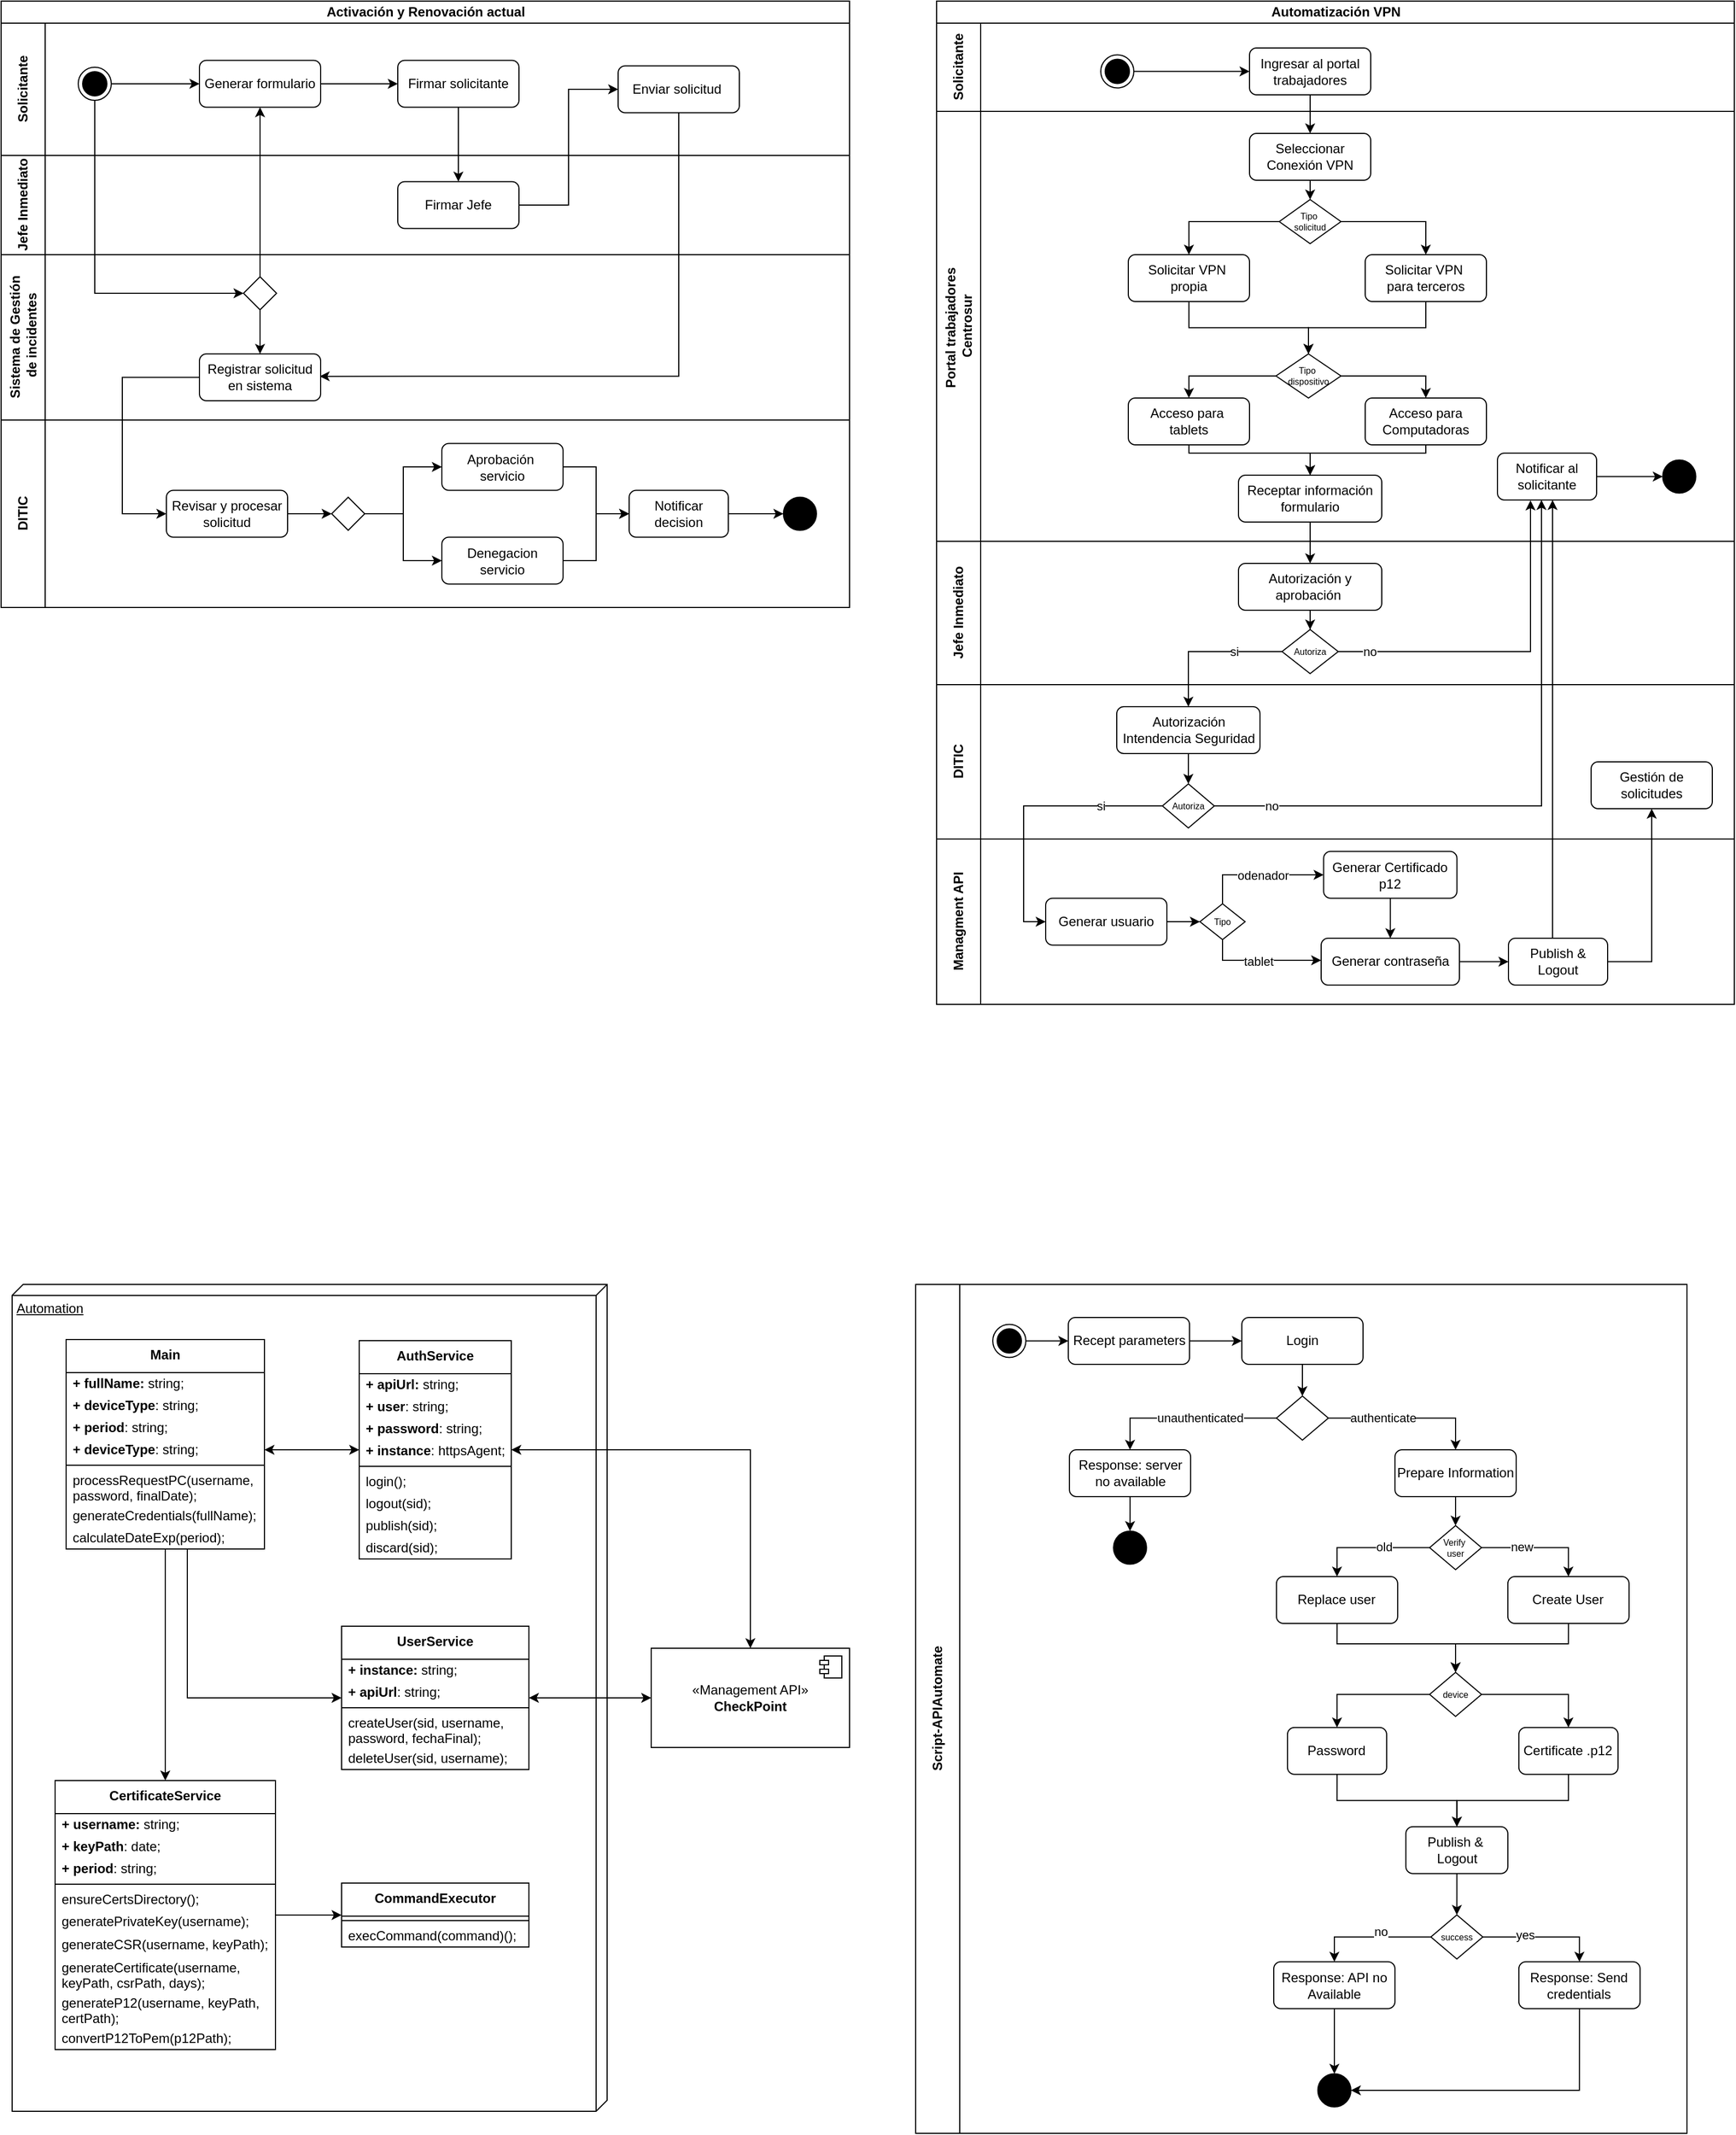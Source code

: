 <mxfile version="24.7.17">
  <diagram id="prtHgNgQTEPvFCAcTncT" name="Page-1">
    <mxGraphModel dx="1000" dy="530" grid="1" gridSize="10" guides="1" tooltips="1" connect="1" arrows="1" fold="1" page="1" pageScale="1" pageWidth="827" pageHeight="1169" math="0" shadow="0">
      <root>
        <mxCell id="0" />
        <mxCell id="1" parent="0" />
        <mxCell id="noe4gfNRGWv2lA2J6sTW-7" value="Activación y Renovación actual" style="swimlane;childLayout=stackLayout;resizeParent=1;resizeParentMax=0;horizontal=1;startSize=20;horizontalStack=0;html=1;" parent="1" vertex="1">
          <mxGeometry x="30" y="40" width="770" height="550" as="geometry" />
        </mxCell>
        <mxCell id="noe4gfNRGWv2lA2J6sTW-8" value="Solicitante" style="swimlane;startSize=40;horizontal=0;html=1;" parent="noe4gfNRGWv2lA2J6sTW-7" vertex="1">
          <mxGeometry y="20" width="770" height="120" as="geometry" />
        </mxCell>
        <mxCell id="noe4gfNRGWv2lA2J6sTW-21" style="edgeStyle=orthogonalEdgeStyle;rounded=0;orthogonalLoop=1;jettySize=auto;html=1;exitX=1;exitY=0.5;exitDx=0;exitDy=0;entryX=0;entryY=0.5;entryDx=0;entryDy=0;" parent="noe4gfNRGWv2lA2J6sTW-8" source="noe4gfNRGWv2lA2J6sTW-16" target="noe4gfNRGWv2lA2J6sTW-20" edge="1">
          <mxGeometry relative="1" as="geometry" />
        </mxCell>
        <mxCell id="noe4gfNRGWv2lA2J6sTW-16" value="" style="ellipse;html=1;shape=endState;fillColor=strokeColor;" parent="noe4gfNRGWv2lA2J6sTW-8" vertex="1">
          <mxGeometry x="70" y="40" width="30" height="30" as="geometry" />
        </mxCell>
        <mxCell id="noe4gfNRGWv2lA2J6sTW-29" style="edgeStyle=orthogonalEdgeStyle;rounded=0;orthogonalLoop=1;jettySize=auto;html=1;exitX=1;exitY=0.5;exitDx=0;exitDy=0;entryX=0;entryY=0.5;entryDx=0;entryDy=0;" parent="noe4gfNRGWv2lA2J6sTW-8" source="noe4gfNRGWv2lA2J6sTW-20" target="noe4gfNRGWv2lA2J6sTW-27" edge="1">
          <mxGeometry relative="1" as="geometry" />
        </mxCell>
        <mxCell id="noe4gfNRGWv2lA2J6sTW-20" value="Generar formulario" style="rounded=1;whiteSpace=wrap;html=1;" parent="noe4gfNRGWv2lA2J6sTW-8" vertex="1">
          <mxGeometry x="180" y="33.75" width="110" height="42.5" as="geometry" />
        </mxCell>
        <mxCell id="noe4gfNRGWv2lA2J6sTW-27" value="Firmar solicitante" style="rounded=1;whiteSpace=wrap;html=1;" parent="noe4gfNRGWv2lA2J6sTW-8" vertex="1">
          <mxGeometry x="360" y="33.75" width="110" height="42.5" as="geometry" />
        </mxCell>
        <mxCell id="noe4gfNRGWv2lA2J6sTW-50" value="Enviar solicitud&amp;nbsp;" style="rounded=1;whiteSpace=wrap;html=1;" parent="noe4gfNRGWv2lA2J6sTW-8" vertex="1">
          <mxGeometry x="560" y="38.75" width="110" height="42.5" as="geometry" />
        </mxCell>
        <mxCell id="noe4gfNRGWv2lA2J6sTW-9" value="Jefe Inmediato" style="swimlane;startSize=40;horizontal=0;html=1;" parent="noe4gfNRGWv2lA2J6sTW-7" vertex="1">
          <mxGeometry y="140" width="770" height="90" as="geometry" />
        </mxCell>
        <mxCell id="noe4gfNRGWv2lA2J6sTW-43" value="Firmar Jefe" style="rounded=1;whiteSpace=wrap;html=1;" parent="noe4gfNRGWv2lA2J6sTW-9" vertex="1">
          <mxGeometry x="360" y="23.75" width="110" height="42.5" as="geometry" />
        </mxCell>
        <mxCell id="noe4gfNRGWv2lA2J6sTW-35" style="edgeStyle=orthogonalEdgeStyle;rounded=0;orthogonalLoop=1;jettySize=auto;html=1;exitX=0;exitY=0.5;exitDx=0;exitDy=0;entryX=0;entryY=0.5;entryDx=0;entryDy=0;" parent="noe4gfNRGWv2lA2J6sTW-7" source="noe4gfNRGWv2lA2J6sTW-28" target="noe4gfNRGWv2lA2J6sTW-34" edge="1">
          <mxGeometry relative="1" as="geometry">
            <Array as="points">
              <mxPoint x="110" y="341" />
              <mxPoint x="110" y="465" />
            </Array>
            <mxPoint x="150" y="470" as="targetPoint" />
          </mxGeometry>
        </mxCell>
        <mxCell id="noe4gfNRGWv2lA2J6sTW-44" style="edgeStyle=orthogonalEdgeStyle;rounded=0;orthogonalLoop=1;jettySize=auto;html=1;" parent="noe4gfNRGWv2lA2J6sTW-7" source="noe4gfNRGWv2lA2J6sTW-27" target="noe4gfNRGWv2lA2J6sTW-43" edge="1">
          <mxGeometry relative="1" as="geometry" />
        </mxCell>
        <mxCell id="noe4gfNRGWv2lA2J6sTW-51" style="edgeStyle=orthogonalEdgeStyle;rounded=0;orthogonalLoop=1;jettySize=auto;html=1;exitX=1;exitY=0.5;exitDx=0;exitDy=0;entryX=0;entryY=0.5;entryDx=0;entryDy=0;" parent="noe4gfNRGWv2lA2J6sTW-7" source="noe4gfNRGWv2lA2J6sTW-43" target="noe4gfNRGWv2lA2J6sTW-50" edge="1">
          <mxGeometry relative="1" as="geometry" />
        </mxCell>
        <mxCell id="noe4gfNRGWv2lA2J6sTW-52" style="edgeStyle=orthogonalEdgeStyle;rounded=0;orthogonalLoop=1;jettySize=auto;html=1;exitX=0.5;exitY=1;exitDx=0;exitDy=0;entryX=0.992;entryY=0.478;entryDx=0;entryDy=0;entryPerimeter=0;" parent="noe4gfNRGWv2lA2J6sTW-7" source="noe4gfNRGWv2lA2J6sTW-50" target="noe4gfNRGWv2lA2J6sTW-28" edge="1">
          <mxGeometry relative="1" as="geometry">
            <Array as="points">
              <mxPoint x="615" y="340" />
            </Array>
          </mxGeometry>
        </mxCell>
        <mxCell id="noe4gfNRGWv2lA2J6sTW-10" value="Sistema de Gestión&lt;div&gt;&amp;nbsp;de incidentes&lt;/div&gt;" style="swimlane;startSize=40;horizontal=0;html=1;" parent="noe4gfNRGWv2lA2J6sTW-7" vertex="1">
          <mxGeometry y="230" width="770" height="150" as="geometry" />
        </mxCell>
        <mxCell id="noe4gfNRGWv2lA2J6sTW-28" value="Registrar solicitud en sistema" style="rounded=1;whiteSpace=wrap;html=1;" parent="noe4gfNRGWv2lA2J6sTW-10" vertex="1">
          <mxGeometry x="180" y="90" width="110" height="42.5" as="geometry" />
        </mxCell>
        <mxCell id="Fjk8sXtAmXVKdD_IVlMe-5" style="edgeStyle=orthogonalEdgeStyle;rounded=0;orthogonalLoop=1;jettySize=auto;html=1;" parent="noe4gfNRGWv2lA2J6sTW-10" source="Fjk8sXtAmXVKdD_IVlMe-4" target="noe4gfNRGWv2lA2J6sTW-28" edge="1">
          <mxGeometry relative="1" as="geometry" />
        </mxCell>
        <mxCell id="Fjk8sXtAmXVKdD_IVlMe-4" value="" style="rhombus;" parent="noe4gfNRGWv2lA2J6sTW-10" vertex="1">
          <mxGeometry x="220" y="20" width="30" height="30" as="geometry" />
        </mxCell>
        <mxCell id="noe4gfNRGWv2lA2J6sTW-11" value="DITIC" style="swimlane;startSize=40;horizontal=0;html=1;" parent="noe4gfNRGWv2lA2J6sTW-7" vertex="1">
          <mxGeometry y="380" width="770" height="170" as="geometry" />
        </mxCell>
        <mxCell id="noe4gfNRGWv2lA2J6sTW-40" style="edgeStyle=orthogonalEdgeStyle;rounded=0;orthogonalLoop=1;jettySize=auto;html=1;entryX=0;entryY=0.5;entryDx=0;entryDy=0;" parent="noe4gfNRGWv2lA2J6sTW-11" source="noe4gfNRGWv2lA2J6sTW-18" target="noe4gfNRGWv2lA2J6sTW-39" edge="1">
          <mxGeometry relative="1" as="geometry" />
        </mxCell>
        <mxCell id="noe4gfNRGWv2lA2J6sTW-41" style="edgeStyle=orthogonalEdgeStyle;rounded=0;orthogonalLoop=1;jettySize=auto;html=1;entryX=0;entryY=0.5;entryDx=0;entryDy=0;" parent="noe4gfNRGWv2lA2J6sTW-11" source="noe4gfNRGWv2lA2J6sTW-18" target="noe4gfNRGWv2lA2J6sTW-38" edge="1">
          <mxGeometry relative="1" as="geometry" />
        </mxCell>
        <mxCell id="noe4gfNRGWv2lA2J6sTW-18" value="" style="rhombus;" parent="noe4gfNRGWv2lA2J6sTW-11" vertex="1">
          <mxGeometry x="300" y="70" width="30" height="30" as="geometry" />
        </mxCell>
        <mxCell id="noe4gfNRGWv2lA2J6sTW-37" style="edgeStyle=orthogonalEdgeStyle;rounded=0;orthogonalLoop=1;jettySize=auto;html=1;exitX=1;exitY=0.5;exitDx=0;exitDy=0;" parent="noe4gfNRGWv2lA2J6sTW-11" source="noe4gfNRGWv2lA2J6sTW-34" target="noe4gfNRGWv2lA2J6sTW-18" edge="1">
          <mxGeometry relative="1" as="geometry" />
        </mxCell>
        <mxCell id="noe4gfNRGWv2lA2J6sTW-34" value="Revisar y procesar solicitud" style="rounded=1;whiteSpace=wrap;html=1;" parent="noe4gfNRGWv2lA2J6sTW-11" vertex="1">
          <mxGeometry x="150" y="63.75" width="110" height="42.5" as="geometry" />
        </mxCell>
        <mxCell id="noe4gfNRGWv2lA2J6sTW-47" style="edgeStyle=orthogonalEdgeStyle;rounded=0;orthogonalLoop=1;jettySize=auto;html=1;exitX=1;exitY=0.5;exitDx=0;exitDy=0;entryX=0;entryY=0.5;entryDx=0;entryDy=0;" parent="noe4gfNRGWv2lA2J6sTW-11" source="noe4gfNRGWv2lA2J6sTW-38" target="noe4gfNRGWv2lA2J6sTW-46" edge="1">
          <mxGeometry relative="1" as="geometry" />
        </mxCell>
        <mxCell id="noe4gfNRGWv2lA2J6sTW-38" value="Aprobación&amp;nbsp;&lt;div&gt;servicio&lt;/div&gt;" style="rounded=1;whiteSpace=wrap;html=1;" parent="noe4gfNRGWv2lA2J6sTW-11" vertex="1">
          <mxGeometry x="400" y="21.25" width="110" height="42.5" as="geometry" />
        </mxCell>
        <mxCell id="noe4gfNRGWv2lA2J6sTW-48" style="edgeStyle=orthogonalEdgeStyle;rounded=0;orthogonalLoop=1;jettySize=auto;html=1;exitX=1;exitY=0.5;exitDx=0;exitDy=0;" parent="noe4gfNRGWv2lA2J6sTW-11" source="noe4gfNRGWv2lA2J6sTW-39" target="noe4gfNRGWv2lA2J6sTW-46" edge="1">
          <mxGeometry relative="1" as="geometry" />
        </mxCell>
        <mxCell id="noe4gfNRGWv2lA2J6sTW-39" value="Denegacion servicio" style="rounded=1;whiteSpace=wrap;html=1;" parent="noe4gfNRGWv2lA2J6sTW-11" vertex="1">
          <mxGeometry x="400" y="106.25" width="110" height="42.5" as="geometry" />
        </mxCell>
        <mxCell id="noe4gfNRGWv2lA2J6sTW-49" style="edgeStyle=orthogonalEdgeStyle;rounded=0;orthogonalLoop=1;jettySize=auto;html=1;" parent="noe4gfNRGWv2lA2J6sTW-11" source="noe4gfNRGWv2lA2J6sTW-46" target="noe4gfNRGWv2lA2J6sTW-17" edge="1">
          <mxGeometry relative="1" as="geometry" />
        </mxCell>
        <mxCell id="noe4gfNRGWv2lA2J6sTW-46" value="Notificar decision" style="rounded=1;whiteSpace=wrap;html=1;" parent="noe4gfNRGWv2lA2J6sTW-11" vertex="1">
          <mxGeometry x="570" y="63.75" width="90" height="42.5" as="geometry" />
        </mxCell>
        <mxCell id="noe4gfNRGWv2lA2J6sTW-17" value="" style="ellipse;fillColor=strokeColor;html=1;" parent="noe4gfNRGWv2lA2J6sTW-11" vertex="1">
          <mxGeometry x="710" y="70" width="30" height="30" as="geometry" />
        </mxCell>
        <mxCell id="Fjk8sXtAmXVKdD_IVlMe-3" style="edgeStyle=orthogonalEdgeStyle;rounded=0;orthogonalLoop=1;jettySize=auto;html=1;entryX=0;entryY=0.5;entryDx=0;entryDy=0;exitX=0.5;exitY=1;exitDx=0;exitDy=0;" parent="noe4gfNRGWv2lA2J6sTW-7" source="noe4gfNRGWv2lA2J6sTW-16" target="Fjk8sXtAmXVKdD_IVlMe-4" edge="1">
          <mxGeometry relative="1" as="geometry">
            <mxPoint x="85" y="270" as="targetPoint" />
          </mxGeometry>
        </mxCell>
        <mxCell id="Fjk8sXtAmXVKdD_IVlMe-6" style="edgeStyle=orthogonalEdgeStyle;rounded=0;orthogonalLoop=1;jettySize=auto;html=1;" parent="noe4gfNRGWv2lA2J6sTW-7" source="Fjk8sXtAmXVKdD_IVlMe-4" target="noe4gfNRGWv2lA2J6sTW-20" edge="1">
          <mxGeometry relative="1" as="geometry" />
        </mxCell>
        <mxCell id="noe4gfNRGWv2lA2J6sTW-54" value="Automatización VPN" style="swimlane;childLayout=stackLayout;resizeParent=1;resizeParentMax=0;horizontal=1;startSize=20;horizontalStack=0;html=1;" parent="1" vertex="1">
          <mxGeometry x="879" y="40" width="724" height="910" as="geometry" />
        </mxCell>
        <mxCell id="noe4gfNRGWv2lA2J6sTW-55" value="Solicitante" style="swimlane;startSize=40;horizontal=0;html=1;" parent="noe4gfNRGWv2lA2J6sTW-54" vertex="1">
          <mxGeometry y="20" width="724" height="80" as="geometry">
            <mxRectangle y="160" width="770" height="40" as="alternateBounds" />
          </mxGeometry>
        </mxCell>
        <mxCell id="noe4gfNRGWv2lA2J6sTW-57" value="" style="ellipse;html=1;shape=endState;fillColor=strokeColor;" parent="noe4gfNRGWv2lA2J6sTW-55" vertex="1">
          <mxGeometry x="149" y="28.75" width="30" height="30" as="geometry" />
        </mxCell>
        <mxCell id="noe4gfNRGWv2lA2J6sTW-59" value="Ingresar al portal trabajadores" style="rounded=1;whiteSpace=wrap;html=1;" parent="noe4gfNRGWv2lA2J6sTW-55" vertex="1">
          <mxGeometry x="284" y="22.5" width="110" height="42.5" as="geometry" />
        </mxCell>
        <mxCell id="noe4gfNRGWv2lA2J6sTW-56" style="edgeStyle=orthogonalEdgeStyle;rounded=0;orthogonalLoop=1;jettySize=auto;html=1;exitX=1;exitY=0.5;exitDx=0;exitDy=0;entryX=0;entryY=0.5;entryDx=0;entryDy=0;" parent="noe4gfNRGWv2lA2J6sTW-55" source="noe4gfNRGWv2lA2J6sTW-57" target="noe4gfNRGWv2lA2J6sTW-59" edge="1">
          <mxGeometry relative="1" as="geometry" />
        </mxCell>
        <mxCell id="noe4gfNRGWv2lA2J6sTW-65" value="Portal trabajadores&amp;nbsp;&lt;div&gt;Centrosur&lt;/div&gt;" style="swimlane;startSize=40;horizontal=0;html=1;" parent="noe4gfNRGWv2lA2J6sTW-54" vertex="1">
          <mxGeometry y="100" width="724" height="390" as="geometry" />
        </mxCell>
        <mxCell id="noe4gfNRGWv2lA2J6sTW-82" value="" style="ellipse;fillColor=strokeColor;html=1;" parent="noe4gfNRGWv2lA2J6sTW-65" vertex="1">
          <mxGeometry x="659" y="316.25" width="30" height="30" as="geometry" />
        </mxCell>
        <mxCell id="V7ezKJtM_iHULXk7BGkr-1" value="Notificar al solicitante" style="rounded=1;whiteSpace=wrap;html=1;" parent="noe4gfNRGWv2lA2J6sTW-65" vertex="1">
          <mxGeometry x="509" y="310" width="90" height="42.5" as="geometry" />
        </mxCell>
        <mxCell id="V7ezKJtM_iHULXk7BGkr-3" style="edgeStyle=orthogonalEdgeStyle;rounded=0;orthogonalLoop=1;jettySize=auto;html=1;" parent="noe4gfNRGWv2lA2J6sTW-65" source="V7ezKJtM_iHULXk7BGkr-1" target="noe4gfNRGWv2lA2J6sTW-82" edge="1">
          <mxGeometry relative="1" as="geometry" />
        </mxCell>
        <mxCell id="d4bq5ZxsNLSNYlkimwdT-21" style="edgeStyle=orthogonalEdgeStyle;rounded=0;orthogonalLoop=1;jettySize=auto;html=1;entryX=0.5;entryY=0;entryDx=0;entryDy=0;exitX=0.5;exitY=1;exitDx=0;exitDy=0;" parent="noe4gfNRGWv2lA2J6sTW-65" source="d4bq5ZxsNLSNYlkimwdT-8" target="d4bq5ZxsNLSNYlkimwdT-16" edge="1">
          <mxGeometry relative="1" as="geometry" />
        </mxCell>
        <mxCell id="d4bq5ZxsNLSNYlkimwdT-8" value="Solicitar VPN&amp;nbsp;&lt;div&gt;propia&lt;/div&gt;" style="rounded=1;whiteSpace=wrap;html=1;" parent="noe4gfNRGWv2lA2J6sTW-65" vertex="1">
          <mxGeometry x="174" y="130" width="110" height="42.5" as="geometry" />
        </mxCell>
        <mxCell id="noe4gfNRGWv2lA2J6sTW-84" value="Receptar información formulario" style="rounded=1;whiteSpace=wrap;html=1;" parent="noe4gfNRGWv2lA2J6sTW-65" vertex="1">
          <mxGeometry x="274" y="330" width="130" height="42.5" as="geometry" />
        </mxCell>
        <mxCell id="d4bq5ZxsNLSNYlkimwdT-20" style="edgeStyle=orthogonalEdgeStyle;rounded=0;orthogonalLoop=1;jettySize=auto;html=1;entryX=0.5;entryY=0;entryDx=0;entryDy=0;exitX=0.5;exitY=1;exitDx=0;exitDy=0;" parent="noe4gfNRGWv2lA2J6sTW-65" source="noe4gfNRGWv2lA2J6sTW-83" target="d4bq5ZxsNLSNYlkimwdT-16" edge="1">
          <mxGeometry relative="1" as="geometry" />
        </mxCell>
        <mxCell id="noe4gfNRGWv2lA2J6sTW-83" value="Solicitar VPN&amp;nbsp;&lt;div&gt;para terceros&lt;/div&gt;" style="rounded=1;whiteSpace=wrap;html=1;" parent="noe4gfNRGWv2lA2J6sTW-65" vertex="1">
          <mxGeometry x="389" y="130" width="110" height="42.5" as="geometry" />
        </mxCell>
        <mxCell id="noe4gfNRGWv2lA2J6sTW-85" value="Tipo &#xa;solicitud" style="rhombus;fontSize=8;" parent="noe4gfNRGWv2lA2J6sTW-65" vertex="1">
          <mxGeometry x="311" y="80" width="56" height="40" as="geometry" />
        </mxCell>
        <mxCell id="GDcYB6Bzzp1uQZlanHpw-31" style="edgeStyle=orthogonalEdgeStyle;rounded=0;orthogonalLoop=1;jettySize=auto;html=1;exitX=1;exitY=0.5;exitDx=0;exitDy=0;" parent="noe4gfNRGWv2lA2J6sTW-65" source="noe4gfNRGWv2lA2J6sTW-85" target="noe4gfNRGWv2lA2J6sTW-83" edge="1">
          <mxGeometry relative="1" as="geometry" />
        </mxCell>
        <mxCell id="noe4gfNRGWv2lA2J6sTW-90" style="edgeStyle=orthogonalEdgeStyle;rounded=0;orthogonalLoop=1;jettySize=auto;html=1;exitX=0;exitY=0.5;exitDx=0;exitDy=0;" parent="noe4gfNRGWv2lA2J6sTW-65" source="noe4gfNRGWv2lA2J6sTW-85" target="d4bq5ZxsNLSNYlkimwdT-8" edge="1">
          <mxGeometry relative="1" as="geometry">
            <mxPoint x="259" y="140" as="targetPoint" />
          </mxGeometry>
        </mxCell>
        <mxCell id="WqTxuI944V4eX5fr_Rnq-127" style="edgeStyle=orthogonalEdgeStyle;rounded=0;orthogonalLoop=1;jettySize=auto;html=1;entryX=0.5;entryY=0;entryDx=0;entryDy=0;" parent="noe4gfNRGWv2lA2J6sTW-65" source="noe4gfNRGWv2lA2J6sTW-61" target="noe4gfNRGWv2lA2J6sTW-85" edge="1">
          <mxGeometry relative="1" as="geometry">
            <Array as="points">
              <mxPoint x="339" y="70" />
              <mxPoint x="339" y="70" />
            </Array>
          </mxGeometry>
        </mxCell>
        <mxCell id="noe4gfNRGWv2lA2J6sTW-61" value="Seleccionar Conexión VPN" style="rounded=1;whiteSpace=wrap;html=1;" parent="noe4gfNRGWv2lA2J6sTW-65" vertex="1">
          <mxGeometry x="284" y="20" width="110" height="42.5" as="geometry" />
        </mxCell>
        <mxCell id="d4bq5ZxsNLSNYlkimwdT-26" style="edgeStyle=orthogonalEdgeStyle;rounded=0;orthogonalLoop=1;jettySize=auto;html=1;" parent="noe4gfNRGWv2lA2J6sTW-65" source="noe4gfNRGWv2lA2J6sTW-66" target="noe4gfNRGWv2lA2J6sTW-84" edge="1">
          <mxGeometry relative="1" as="geometry">
            <Array as="points">
              <mxPoint x="444" y="310" />
              <mxPoint x="339" y="310" />
            </Array>
          </mxGeometry>
        </mxCell>
        <mxCell id="noe4gfNRGWv2lA2J6sTW-66" value="Acceso para Computadoras" style="rounded=1;whiteSpace=wrap;html=1;" parent="noe4gfNRGWv2lA2J6sTW-65" vertex="1">
          <mxGeometry x="389" y="260" width="110" height="42.5" as="geometry" />
        </mxCell>
        <mxCell id="d4bq5ZxsNLSNYlkimwdT-25" style="edgeStyle=orthogonalEdgeStyle;rounded=0;orthogonalLoop=1;jettySize=auto;html=1;exitX=0.5;exitY=1;exitDx=0;exitDy=0;" parent="noe4gfNRGWv2lA2J6sTW-65" source="d4bq5ZxsNLSNYlkimwdT-15" target="noe4gfNRGWv2lA2J6sTW-84" edge="1">
          <mxGeometry relative="1" as="geometry">
            <Array as="points">
              <mxPoint x="229" y="310" />
              <mxPoint x="339" y="310" />
            </Array>
          </mxGeometry>
        </mxCell>
        <mxCell id="d4bq5ZxsNLSNYlkimwdT-15" value="Acceso para&amp;nbsp;&lt;div&gt;tablets&lt;/div&gt;" style="rounded=1;whiteSpace=wrap;html=1;" parent="noe4gfNRGWv2lA2J6sTW-65" vertex="1">
          <mxGeometry x="174" y="260" width="110" height="42.5" as="geometry" />
        </mxCell>
        <mxCell id="d4bq5ZxsNLSNYlkimwdT-18" style="edgeStyle=orthogonalEdgeStyle;rounded=0;orthogonalLoop=1;jettySize=auto;html=1;entryX=0.5;entryY=0;entryDx=0;entryDy=0;exitX=0;exitY=0.5;exitDx=0;exitDy=0;" parent="noe4gfNRGWv2lA2J6sTW-65" source="d4bq5ZxsNLSNYlkimwdT-16" target="d4bq5ZxsNLSNYlkimwdT-15" edge="1">
          <mxGeometry relative="1" as="geometry">
            <Array as="points">
              <mxPoint x="229" y="240" />
            </Array>
          </mxGeometry>
        </mxCell>
        <mxCell id="d4bq5ZxsNLSNYlkimwdT-19" style="edgeStyle=orthogonalEdgeStyle;rounded=0;orthogonalLoop=1;jettySize=auto;html=1;entryX=0.5;entryY=0;entryDx=0;entryDy=0;" parent="noe4gfNRGWv2lA2J6sTW-65" source="d4bq5ZxsNLSNYlkimwdT-16" target="noe4gfNRGWv2lA2J6sTW-66" edge="1">
          <mxGeometry relative="1" as="geometry" />
        </mxCell>
        <mxCell id="d4bq5ZxsNLSNYlkimwdT-16" value="Tipo &#xa;dispositivo" style="rhombus;fontSize=8;" parent="noe4gfNRGWv2lA2J6sTW-65" vertex="1">
          <mxGeometry x="308" y="220" width="59" height="40" as="geometry" />
        </mxCell>
        <mxCell id="fS-RcKjKOrNgB4Vsdlcl-1" value="Jefe Inmediato" style="swimlane;startSize=40;horizontal=0;html=1;" parent="noe4gfNRGWv2lA2J6sTW-54" vertex="1">
          <mxGeometry y="490" width="724" height="130" as="geometry" />
        </mxCell>
        <mxCell id="0g1uhELNkOR_bsUMoijz-6" style="edgeStyle=orthogonalEdgeStyle;rounded=0;orthogonalLoop=1;jettySize=auto;html=1;entryX=0.5;entryY=0;entryDx=0;entryDy=0;" parent="fS-RcKjKOrNgB4Vsdlcl-1" source="fS-RcKjKOrNgB4Vsdlcl-9" target="0g1uhELNkOR_bsUMoijz-3" edge="1">
          <mxGeometry relative="1" as="geometry" />
        </mxCell>
        <mxCell id="fS-RcKjKOrNgB4Vsdlcl-9" value="Autorización y aprobación&amp;nbsp;" style="rounded=1;whiteSpace=wrap;html=1;" parent="fS-RcKjKOrNgB4Vsdlcl-1" vertex="1">
          <mxGeometry x="274" y="20" width="130" height="42.5" as="geometry" />
        </mxCell>
        <mxCell id="0g1uhELNkOR_bsUMoijz-3" value="Autoriza" style="rhombus;fontSize=8;" parent="fS-RcKjKOrNgB4Vsdlcl-1" vertex="1">
          <mxGeometry x="313.5" y="80" width="51" height="40" as="geometry" />
        </mxCell>
        <mxCell id="GDcYB6Bzzp1uQZlanHpw-16" style="edgeStyle=orthogonalEdgeStyle;rounded=0;orthogonalLoop=1;jettySize=auto;html=1;" parent="noe4gfNRGWv2lA2J6sTW-54" source="noe4gfNRGWv2lA2J6sTW-81" target="V7ezKJtM_iHULXk7BGkr-1" edge="1">
          <mxGeometry relative="1" as="geometry">
            <Array as="points">
              <mxPoint x="559" y="650" />
              <mxPoint x="559" y="650" />
            </Array>
          </mxGeometry>
        </mxCell>
        <mxCell id="GDcYB6Bzzp1uQZlanHpw-8" value="DITIC" style="swimlane;startSize=40;horizontal=0;html=1;" parent="noe4gfNRGWv2lA2J6sTW-54" vertex="1">
          <mxGeometry y="620" width="724" height="140" as="geometry" />
        </mxCell>
        <mxCell id="WqTxuI944V4eX5fr_Rnq-110" style="edgeStyle=orthogonalEdgeStyle;rounded=0;orthogonalLoop=1;jettySize=auto;html=1;exitX=0.5;exitY=1;exitDx=0;exitDy=0;" parent="GDcYB6Bzzp1uQZlanHpw-8" edge="1">
          <mxGeometry relative="1" as="geometry">
            <mxPoint x="339" y="62.5" as="sourcePoint" />
            <mxPoint x="339" y="62.5" as="targetPoint" />
          </mxGeometry>
        </mxCell>
        <mxCell id="GDcYB6Bzzp1uQZlanHpw-5" value="Gestión de solicitudes" style="rounded=1;whiteSpace=wrap;html=1;" parent="GDcYB6Bzzp1uQZlanHpw-8" vertex="1">
          <mxGeometry x="594" y="70" width="110" height="42.5" as="geometry" />
        </mxCell>
        <mxCell id="d4bq5ZxsNLSNYlkimwdT-9" value="Autorización Intendencia Seguridad" style="rounded=1;whiteSpace=wrap;html=1;" parent="GDcYB6Bzzp1uQZlanHpw-8" vertex="1">
          <mxGeometry x="163.5" y="20" width="130" height="42.5" as="geometry" />
        </mxCell>
        <mxCell id="WqTxuI944V4eX5fr_Rnq-105" value="Autoriza" style="rhombus;fontSize=8;" parent="GDcYB6Bzzp1uQZlanHpw-8" vertex="1">
          <mxGeometry x="204.94" y="90" width="47.12" height="40" as="geometry" />
        </mxCell>
        <mxCell id="d4bq5ZxsNLSNYlkimwdT-11" style="edgeStyle=orthogonalEdgeStyle;rounded=0;orthogonalLoop=1;jettySize=auto;html=1;entryX=0.5;entryY=0;entryDx=0;entryDy=0;" parent="GDcYB6Bzzp1uQZlanHpw-8" source="d4bq5ZxsNLSNYlkimwdT-9" target="WqTxuI944V4eX5fr_Rnq-105" edge="1">
          <mxGeometry relative="1" as="geometry" />
        </mxCell>
        <mxCell id="noe4gfNRGWv2lA2J6sTW-70" value="Managment API" style="swimlane;startSize=40;horizontal=0;html=1;" parent="noe4gfNRGWv2lA2J6sTW-54" vertex="1">
          <mxGeometry y="760" width="724" height="150" as="geometry" />
        </mxCell>
        <mxCell id="0g1uhELNkOR_bsUMoijz-19" style="edgeStyle=orthogonalEdgeStyle;rounded=0;orthogonalLoop=1;jettySize=auto;html=1;" parent="noe4gfNRGWv2lA2J6sTW-70" source="noe4gfNRGWv2lA2J6sTW-77" target="noe4gfNRGWv2lA2J6sTW-81" edge="1">
          <mxGeometry relative="1" as="geometry" />
        </mxCell>
        <mxCell id="noe4gfNRGWv2lA2J6sTW-77" value="Generar contraseña" style="rounded=1;whiteSpace=wrap;html=1;" parent="noe4gfNRGWv2lA2J6sTW-70" vertex="1">
          <mxGeometry x="349" y="90" width="125.5" height="42.5" as="geometry" />
        </mxCell>
        <mxCell id="0g1uhELNkOR_bsUMoijz-22" style="edgeStyle=orthogonalEdgeStyle;rounded=0;orthogonalLoop=1;jettySize=auto;html=1;entryX=0;entryY=0.5;entryDx=0;entryDy=0;" parent="noe4gfNRGWv2lA2J6sTW-70" source="noe4gfNRGWv2lA2J6sTW-75" target="0g1uhELNkOR_bsUMoijz-10" edge="1">
          <mxGeometry relative="1" as="geometry" />
        </mxCell>
        <mxCell id="noe4gfNRGWv2lA2J6sTW-75" value="Generar usuario" style="rounded=1;whiteSpace=wrap;html=1;" parent="noe4gfNRGWv2lA2J6sTW-70" vertex="1">
          <mxGeometry x="99" y="53.75" width="110" height="42.5" as="geometry" />
        </mxCell>
        <mxCell id="noe4gfNRGWv2lA2J6sTW-81" value="Publish &amp;amp; Logout" style="rounded=1;whiteSpace=wrap;html=1;" parent="noe4gfNRGWv2lA2J6sTW-70" vertex="1">
          <mxGeometry x="519" y="90" width="90" height="42.5" as="geometry" />
        </mxCell>
        <mxCell id="0g1uhELNkOR_bsUMoijz-14" style="edgeStyle=orthogonalEdgeStyle;rounded=0;orthogonalLoop=1;jettySize=auto;html=1;exitX=0.5;exitY=0;exitDx=0;exitDy=0;entryX=0;entryY=0.5;entryDx=0;entryDy=0;" parent="noe4gfNRGWv2lA2J6sTW-70" source="0g1uhELNkOR_bsUMoijz-10" target="0g1uhELNkOR_bsUMoijz-12" edge="1">
          <mxGeometry relative="1" as="geometry" />
        </mxCell>
        <mxCell id="0g1uhELNkOR_bsUMoijz-23" value="odenador" style="edgeLabel;html=1;align=center;verticalAlign=middle;resizable=0;points=[];" parent="0g1uhELNkOR_bsUMoijz-14" vertex="1" connectable="0">
          <mxGeometry x="-0.093" relative="1" as="geometry">
            <mxPoint x="9" as="offset" />
          </mxGeometry>
        </mxCell>
        <mxCell id="0g1uhELNkOR_bsUMoijz-15" style="edgeStyle=orthogonalEdgeStyle;rounded=0;orthogonalLoop=1;jettySize=auto;html=1;exitX=0.5;exitY=1;exitDx=0;exitDy=0;" parent="noe4gfNRGWv2lA2J6sTW-70" source="0g1uhELNkOR_bsUMoijz-10" target="noe4gfNRGWv2lA2J6sTW-77" edge="1">
          <mxGeometry relative="1" as="geometry">
            <mxPoint x="359" y="139.375" as="targetPoint" />
            <Array as="points">
              <mxPoint x="259" y="110" />
            </Array>
          </mxGeometry>
        </mxCell>
        <mxCell id="0g1uhELNkOR_bsUMoijz-24" value="tablet" style="edgeLabel;html=1;align=center;verticalAlign=middle;resizable=0;points=[];" parent="0g1uhELNkOR_bsUMoijz-15" vertex="1" connectable="0">
          <mxGeometry x="-0.148" relative="1" as="geometry">
            <mxPoint x="5" y="1" as="offset" />
          </mxGeometry>
        </mxCell>
        <mxCell id="0g1uhELNkOR_bsUMoijz-10" value="Tipo" style="rhombus;fontSize=8;" parent="noe4gfNRGWv2lA2J6sTW-70" vertex="1">
          <mxGeometry x="239" y="58.75" width="41" height="32.5" as="geometry" />
        </mxCell>
        <mxCell id="0g1uhELNkOR_bsUMoijz-18" style="edgeStyle=orthogonalEdgeStyle;rounded=0;orthogonalLoop=1;jettySize=auto;html=1;" parent="noe4gfNRGWv2lA2J6sTW-70" source="0g1uhELNkOR_bsUMoijz-12" target="noe4gfNRGWv2lA2J6sTW-77" edge="1">
          <mxGeometry relative="1" as="geometry">
            <mxPoint x="489" y="60" as="targetPoint" />
          </mxGeometry>
        </mxCell>
        <mxCell id="0g1uhELNkOR_bsUMoijz-12" value="Generar Certificado p12" style="rounded=1;whiteSpace=wrap;html=1;" parent="noe4gfNRGWv2lA2J6sTW-70" vertex="1">
          <mxGeometry x="351.25" y="11.25" width="121" height="42.5" as="geometry" />
        </mxCell>
        <mxCell id="WqTxuI944V4eX5fr_Rnq-97" style="edgeStyle=orthogonalEdgeStyle;rounded=0;orthogonalLoop=1;jettySize=auto;html=1;entryX=0.5;entryY=1;entryDx=0;entryDy=0;exitX=1;exitY=0.5;exitDx=0;exitDy=0;" parent="noe4gfNRGWv2lA2J6sTW-54" source="noe4gfNRGWv2lA2J6sTW-81" target="GDcYB6Bzzp1uQZlanHpw-5" edge="1">
          <mxGeometry relative="1" as="geometry">
            <mxPoint x="679" y="690" as="targetPoint" />
            <Array as="points">
              <mxPoint x="649" y="871" />
            </Array>
          </mxGeometry>
        </mxCell>
        <mxCell id="fS-RcKjKOrNgB4Vsdlcl-12" style="edgeStyle=orthogonalEdgeStyle;rounded=0;orthogonalLoop=1;jettySize=auto;html=1;exitX=0.5;exitY=1;exitDx=0;exitDy=0;" parent="noe4gfNRGWv2lA2J6sTW-54" source="noe4gfNRGWv2lA2J6sTW-84" target="fS-RcKjKOrNgB4Vsdlcl-9" edge="1">
          <mxGeometry relative="1" as="geometry" />
        </mxCell>
        <mxCell id="WqTxuI944V4eX5fr_Rnq-124" style="edgeStyle=orthogonalEdgeStyle;rounded=0;orthogonalLoop=1;jettySize=auto;html=1;entryX=0;entryY=0.5;entryDx=0;entryDy=0;exitX=0;exitY=0.5;exitDx=0;exitDy=0;" parent="noe4gfNRGWv2lA2J6sTW-54" source="WqTxuI944V4eX5fr_Rnq-105" target="noe4gfNRGWv2lA2J6sTW-75" edge="1">
          <mxGeometry relative="1" as="geometry" />
        </mxCell>
        <mxCell id="0g1uhELNkOR_bsUMoijz-1" value="si" style="edgeLabel;html=1;align=center;verticalAlign=middle;resizable=0;points=[];" parent="WqTxuI944V4eX5fr_Rnq-124" vertex="1" connectable="0">
          <mxGeometry x="-0.076" y="-4" relative="1" as="geometry">
            <mxPoint x="60" y="4" as="offset" />
          </mxGeometry>
        </mxCell>
        <mxCell id="noe4gfNRGWv2lA2J6sTW-92" style="edgeStyle=orthogonalEdgeStyle;rounded=0;orthogonalLoop=1;jettySize=auto;html=1;exitX=0.5;exitY=1;exitDx=0;exitDy=0;entryX=0.5;entryY=0;entryDx=0;entryDy=0;" parent="noe4gfNRGWv2lA2J6sTW-54" source="noe4gfNRGWv2lA2J6sTW-59" target="noe4gfNRGWv2lA2J6sTW-61" edge="1">
          <mxGeometry relative="1" as="geometry" />
        </mxCell>
        <mxCell id="d4bq5ZxsNLSNYlkimwdT-24" style="edgeStyle=orthogonalEdgeStyle;rounded=0;orthogonalLoop=1;jettySize=auto;html=1;exitX=1;exitY=0.5;exitDx=0;exitDy=0;entryX=0.444;entryY=0.999;entryDx=0;entryDy=0;entryPerimeter=0;" parent="noe4gfNRGWv2lA2J6sTW-54" source="WqTxuI944V4eX5fr_Rnq-105" target="V7ezKJtM_iHULXk7BGkr-1" edge="1">
          <mxGeometry relative="1" as="geometry">
            <mxPoint x="279" y="641.25" as="targetPoint" />
            <Array as="points">
              <mxPoint x="549" y="730" />
            </Array>
          </mxGeometry>
        </mxCell>
        <mxCell id="0g1uhELNkOR_bsUMoijz-2" value="no" style="edgeLabel;html=1;align=center;verticalAlign=middle;resizable=0;points=[];" parent="d4bq5ZxsNLSNYlkimwdT-24" vertex="1" connectable="0">
          <mxGeometry x="-0.908" y="1" relative="1" as="geometry">
            <mxPoint x="25" y="1" as="offset" />
          </mxGeometry>
        </mxCell>
        <mxCell id="0g1uhELNkOR_bsUMoijz-20" style="edgeStyle=orthogonalEdgeStyle;rounded=0;orthogonalLoop=1;jettySize=auto;html=1;" parent="noe4gfNRGWv2lA2J6sTW-54" source="0g1uhELNkOR_bsUMoijz-3" target="d4bq5ZxsNLSNYlkimwdT-9" edge="1">
          <mxGeometry relative="1" as="geometry" />
        </mxCell>
        <mxCell id="0g1uhELNkOR_bsUMoijz-21" value="si" style="edgeLabel;html=1;align=center;verticalAlign=middle;resizable=0;points=[];" parent="0g1uhELNkOR_bsUMoijz-20" vertex="1" connectable="0">
          <mxGeometry x="-0.105" y="1" relative="1" as="geometry">
            <mxPoint x="17" y="-1" as="offset" />
          </mxGeometry>
        </mxCell>
        <mxCell id="0g1uhELNkOR_bsUMoijz-4" style="edgeStyle=orthogonalEdgeStyle;rounded=0;orthogonalLoop=1;jettySize=auto;html=1;exitX=1;exitY=0.5;exitDx=0;exitDy=0;entryX=0.325;entryY=1.01;entryDx=0;entryDy=0;entryPerimeter=0;" parent="noe4gfNRGWv2lA2J6sTW-54" source="0g1uhELNkOR_bsUMoijz-3" target="V7ezKJtM_iHULXk7BGkr-1" edge="1">
          <mxGeometry relative="1" as="geometry">
            <mxPoint x="579" y="480" as="targetPoint" />
            <Array as="points">
              <mxPoint x="539" y="590" />
              <mxPoint x="539" y="453" />
            </Array>
          </mxGeometry>
        </mxCell>
        <mxCell id="0g1uhELNkOR_bsUMoijz-5" value="no" style="edgeLabel;html=1;align=center;verticalAlign=middle;resizable=0;points=[];" parent="0g1uhELNkOR_bsUMoijz-4" vertex="1" connectable="0">
          <mxGeometry x="-0.203" y="1" relative="1" as="geometry">
            <mxPoint x="-96" y="1" as="offset" />
          </mxGeometry>
        </mxCell>
        <mxCell id="d4bq5ZxsNLSNYlkimwdT-1" value="«Management API»&lt;br&gt;&lt;b&gt;CheckPoint&lt;/b&gt;" style="html=1;dropTarget=0;whiteSpace=wrap;" parent="1" vertex="1">
          <mxGeometry x="620" y="1534" width="180" height="90" as="geometry" />
        </mxCell>
        <mxCell id="d4bq5ZxsNLSNYlkimwdT-2" value="" style="shape=module;jettyWidth=8;jettyHeight=4;" parent="d4bq5ZxsNLSNYlkimwdT-1" vertex="1">
          <mxGeometry x="1" width="20" height="20" relative="1" as="geometry">
            <mxPoint x="-27" y="7" as="offset" />
          </mxGeometry>
        </mxCell>
        <mxCell id="d4bq5ZxsNLSNYlkimwdT-3" value="Automation" style="verticalAlign=top;align=left;spacingTop=8;spacingLeft=2;spacingRight=12;shape=cube;size=10;direction=south;fontStyle=4;html=1;whiteSpace=wrap;" parent="1" vertex="1">
          <mxGeometry x="40" y="1204" width="540" height="750" as="geometry" />
        </mxCell>
        <mxCell id="XlXUMsx6N9A0lkpHifQj-19" value="Script-APIAutomate" style="swimlane;startSize=40;horizontal=0;html=1;" parent="1" vertex="1">
          <mxGeometry x="860" y="1204" width="700" height="770" as="geometry" />
        </mxCell>
        <mxCell id="XlXUMsx6N9A0lkpHifQj-75" style="edgeStyle=orthogonalEdgeStyle;rounded=0;orthogonalLoop=1;jettySize=auto;html=1;" parent="XlXUMsx6N9A0lkpHifQj-19" source="XlXUMsx6N9A0lkpHifQj-42" target="XlXUMsx6N9A0lkpHifQj-67" edge="1">
          <mxGeometry relative="1" as="geometry" />
        </mxCell>
        <mxCell id="XlXUMsx6N9A0lkpHifQj-42" value="" style="ellipse;html=1;shape=endState;fillColor=strokeColor;" parent="XlXUMsx6N9A0lkpHifQj-19" vertex="1">
          <mxGeometry x="70" y="36.25" width="30" height="30" as="geometry" />
        </mxCell>
        <mxCell id="AShnAWnT2ukv3XGmUHD5-29" style="edgeStyle=orthogonalEdgeStyle;rounded=0;orthogonalLoop=1;jettySize=auto;html=1;entryX=1;entryY=0.5;entryDx=0;entryDy=0;exitX=0.5;exitY=1;exitDx=0;exitDy=0;" parent="XlXUMsx6N9A0lkpHifQj-19" source="XlXUMsx6N9A0lkpHifQj-48" target="AShnAWnT2ukv3XGmUHD5-16" edge="1">
          <mxGeometry relative="1" as="geometry">
            <mxPoint x="602.44" y="709.75" as="targetPoint" />
          </mxGeometry>
        </mxCell>
        <mxCell id="XlXUMsx6N9A0lkpHifQj-48" value="Response: Send credentials" style="rounded=1;whiteSpace=wrap;html=1;" parent="XlXUMsx6N9A0lkpHifQj-19" vertex="1">
          <mxGeometry x="547.44" y="614.37" width="110" height="42.5" as="geometry" />
        </mxCell>
        <mxCell id="XlXUMsx6N9A0lkpHifQj-60" style="edgeStyle=orthogonalEdgeStyle;rounded=0;orthogonalLoop=1;jettySize=auto;html=1;" parent="XlXUMsx6N9A0lkpHifQj-19" source="XlXUMsx6N9A0lkpHifQj-54" target="XlXUMsx6N9A0lkpHifQj-57" edge="1">
          <mxGeometry relative="1" as="geometry" />
        </mxCell>
        <mxCell id="XlXUMsx6N9A0lkpHifQj-64" value="new" style="edgeLabel;html=1;align=center;verticalAlign=middle;resizable=0;points=[];" parent="XlXUMsx6N9A0lkpHifQj-60" vertex="1" connectable="0">
          <mxGeometry x="-0.31" y="1" relative="1" as="geometry">
            <mxPoint as="offset" />
          </mxGeometry>
        </mxCell>
        <mxCell id="XlXUMsx6N9A0lkpHifQj-61" style="edgeStyle=orthogonalEdgeStyle;rounded=0;orthogonalLoop=1;jettySize=auto;html=1;" parent="XlXUMsx6N9A0lkpHifQj-19" source="XlXUMsx6N9A0lkpHifQj-54" target="XlXUMsx6N9A0lkpHifQj-56" edge="1">
          <mxGeometry relative="1" as="geometry" />
        </mxCell>
        <mxCell id="XlXUMsx6N9A0lkpHifQj-65" value="old" style="edgeLabel;html=1;align=center;verticalAlign=middle;resizable=0;points=[];" parent="XlXUMsx6N9A0lkpHifQj-61" vertex="1" connectable="0">
          <mxGeometry x="-0.245" y="-1" relative="1" as="geometry">
            <mxPoint as="offset" />
          </mxGeometry>
        </mxCell>
        <mxCell id="XlXUMsx6N9A0lkpHifQj-54" value="Verify &#xa;user" style="rhombus;fontSize=8;" parent="XlXUMsx6N9A0lkpHifQj-19" vertex="1">
          <mxGeometry x="466.44" y="218.75" width="47.12" height="40" as="geometry" />
        </mxCell>
        <mxCell id="AShnAWnT2ukv3XGmUHD5-4" style="edgeStyle=orthogonalEdgeStyle;rounded=0;orthogonalLoop=1;jettySize=auto;html=1;exitX=0.5;exitY=1;exitDx=0;exitDy=0;" parent="XlXUMsx6N9A0lkpHifQj-19" source="XlXUMsx6N9A0lkpHifQj-56" target="AShnAWnT2ukv3XGmUHD5-6" edge="1">
          <mxGeometry relative="1" as="geometry">
            <mxPoint x="492.429" y="351.25" as="targetPoint" />
            <Array as="points">
              <mxPoint x="382" y="326" />
              <mxPoint x="490" y="326" />
            </Array>
          </mxGeometry>
        </mxCell>
        <mxCell id="XlXUMsx6N9A0lkpHifQj-56" value="Replace user" style="rounded=1;whiteSpace=wrap;html=1;" parent="XlXUMsx6N9A0lkpHifQj-19" vertex="1">
          <mxGeometry x="327.44" y="265" width="110" height="42.5" as="geometry" />
        </mxCell>
        <mxCell id="AShnAWnT2ukv3XGmUHD5-3" style="edgeStyle=orthogonalEdgeStyle;rounded=0;orthogonalLoop=1;jettySize=auto;html=1;exitX=0.5;exitY=1;exitDx=0;exitDy=0;" parent="XlXUMsx6N9A0lkpHifQj-19" source="XlXUMsx6N9A0lkpHifQj-57" target="AShnAWnT2ukv3XGmUHD5-6" edge="1">
          <mxGeometry relative="1" as="geometry">
            <mxPoint x="492.429" y="351.25" as="targetPoint" />
            <Array as="points">
              <mxPoint x="592" y="326" />
              <mxPoint x="490" y="326" />
            </Array>
          </mxGeometry>
        </mxCell>
        <mxCell id="XlXUMsx6N9A0lkpHifQj-57" value="Create User" style="rounded=1;whiteSpace=wrap;html=1;" parent="XlXUMsx6N9A0lkpHifQj-19" vertex="1">
          <mxGeometry x="537.44" y="265" width="110" height="42.5" as="geometry" />
        </mxCell>
        <mxCell id="XlXUMsx6N9A0lkpHifQj-76" style="edgeStyle=orthogonalEdgeStyle;rounded=0;orthogonalLoop=1;jettySize=auto;html=1;" parent="XlXUMsx6N9A0lkpHifQj-19" source="XlXUMsx6N9A0lkpHifQj-63" target="XlXUMsx6N9A0lkpHifQj-72" edge="1">
          <mxGeometry relative="1" as="geometry" />
        </mxCell>
        <mxCell id="XlXUMsx6N9A0lkpHifQj-63" value="Login" style="rounded=1;whiteSpace=wrap;html=1;" parent="XlXUMsx6N9A0lkpHifQj-19" vertex="1">
          <mxGeometry x="296" y="30.0" width="110" height="42.5" as="geometry" />
        </mxCell>
        <mxCell id="XlXUMsx6N9A0lkpHifQj-77" style="edgeStyle=orthogonalEdgeStyle;rounded=0;orthogonalLoop=1;jettySize=auto;html=1;" parent="XlXUMsx6N9A0lkpHifQj-19" source="XlXUMsx6N9A0lkpHifQj-67" target="XlXUMsx6N9A0lkpHifQj-63" edge="1">
          <mxGeometry relative="1" as="geometry" />
        </mxCell>
        <mxCell id="XlXUMsx6N9A0lkpHifQj-67" value="Recept parameters" style="rounded=1;whiteSpace=wrap;html=1;" parent="XlXUMsx6N9A0lkpHifQj-19" vertex="1">
          <mxGeometry x="138.56" y="30.0" width="110" height="42.5" as="geometry" />
        </mxCell>
        <mxCell id="XlXUMsx6N9A0lkpHifQj-68" style="edgeStyle=orthogonalEdgeStyle;rounded=0;orthogonalLoop=1;jettySize=auto;html=1;entryX=0.5;entryY=0;entryDx=0;entryDy=0;" parent="XlXUMsx6N9A0lkpHifQj-19" source="XlXUMsx6N9A0lkpHifQj-72" target="XlXUMsx6N9A0lkpHifQj-74" edge="1">
          <mxGeometry relative="1" as="geometry" />
        </mxCell>
        <mxCell id="XlXUMsx6N9A0lkpHifQj-69" value="authenticate" style="edgeLabel;html=1;align=center;verticalAlign=middle;resizable=0;points=[];" parent="XlXUMsx6N9A0lkpHifQj-68" vertex="1" connectable="0">
          <mxGeometry x="-0.31" y="1" relative="1" as="geometry">
            <mxPoint as="offset" />
          </mxGeometry>
        </mxCell>
        <mxCell id="XlXUMsx6N9A0lkpHifQj-70" style="edgeStyle=orthogonalEdgeStyle;rounded=0;orthogonalLoop=1;jettySize=auto;html=1;entryX=0.5;entryY=0;entryDx=0;entryDy=0;" parent="XlXUMsx6N9A0lkpHifQj-19" source="XlXUMsx6N9A0lkpHifQj-72" target="XlXUMsx6N9A0lkpHifQj-73" edge="1">
          <mxGeometry relative="1" as="geometry" />
        </mxCell>
        <mxCell id="XlXUMsx6N9A0lkpHifQj-79" value="unauthenticated" style="edgeLabel;html=1;align=center;verticalAlign=middle;resizable=0;points=[];" parent="XlXUMsx6N9A0lkpHifQj-70" vertex="1" connectable="0">
          <mxGeometry x="-0.139" y="-1" relative="1" as="geometry">
            <mxPoint as="offset" />
          </mxGeometry>
        </mxCell>
        <mxCell id="XlXUMsx6N9A0lkpHifQj-72" value="" style="rhombus;fontSize=8;" parent="XlXUMsx6N9A0lkpHifQj-19" vertex="1">
          <mxGeometry x="327.44" y="101.25" width="47.12" height="40" as="geometry" />
        </mxCell>
        <mxCell id="XlXUMsx6N9A0lkpHifQj-81" style="edgeStyle=orthogonalEdgeStyle;rounded=0;orthogonalLoop=1;jettySize=auto;html=1;" parent="XlXUMsx6N9A0lkpHifQj-19" source="XlXUMsx6N9A0lkpHifQj-73" target="XlXUMsx6N9A0lkpHifQj-80" edge="1">
          <mxGeometry relative="1" as="geometry" />
        </mxCell>
        <mxCell id="XlXUMsx6N9A0lkpHifQj-73" value="Response: server no available" style="rounded=1;whiteSpace=wrap;html=1;" parent="XlXUMsx6N9A0lkpHifQj-19" vertex="1">
          <mxGeometry x="139.56" y="150" width="110" height="42.5" as="geometry" />
        </mxCell>
        <mxCell id="AShnAWnT2ukv3XGmUHD5-1" style="edgeStyle=orthogonalEdgeStyle;rounded=0;orthogonalLoop=1;jettySize=auto;html=1;" parent="XlXUMsx6N9A0lkpHifQj-19" source="XlXUMsx6N9A0lkpHifQj-74" target="XlXUMsx6N9A0lkpHifQj-54" edge="1">
          <mxGeometry relative="1" as="geometry" />
        </mxCell>
        <mxCell id="XlXUMsx6N9A0lkpHifQj-74" value="Prepare Information" style="rounded=1;whiteSpace=wrap;html=1;" parent="XlXUMsx6N9A0lkpHifQj-19" vertex="1">
          <mxGeometry x="435" y="150" width="110" height="42.5" as="geometry" />
        </mxCell>
        <mxCell id="XlXUMsx6N9A0lkpHifQj-80" value="" style="ellipse;fillColor=strokeColor;html=1;" parent="XlXUMsx6N9A0lkpHifQj-19" vertex="1">
          <mxGeometry x="179.56" y="223.75" width="30" height="30" as="geometry" />
        </mxCell>
        <mxCell id="AShnAWnT2ukv3XGmUHD5-13" style="edgeStyle=orthogonalEdgeStyle;rounded=0;orthogonalLoop=1;jettySize=auto;html=1;exitX=0.5;exitY=1;exitDx=0;exitDy=0;" parent="XlXUMsx6N9A0lkpHifQj-19" source="XlXUMsx6N9A0lkpHifQj-30" target="AShnAWnT2ukv3XGmUHD5-11" edge="1">
          <mxGeometry relative="1" as="geometry" />
        </mxCell>
        <mxCell id="XlXUMsx6N9A0lkpHifQj-30" value="Password" style="rounded=1;whiteSpace=wrap;html=1;" parent="XlXUMsx6N9A0lkpHifQj-19" vertex="1">
          <mxGeometry x="337.44" y="401.87" width="90" height="42.5" as="geometry" />
        </mxCell>
        <mxCell id="AShnAWnT2ukv3XGmUHD5-8" style="edgeStyle=orthogonalEdgeStyle;rounded=0;orthogonalLoop=1;jettySize=auto;html=1;" parent="XlXUMsx6N9A0lkpHifQj-19" source="AShnAWnT2ukv3XGmUHD5-6" target="AShnAWnT2ukv3XGmUHD5-7" edge="1">
          <mxGeometry relative="1" as="geometry" />
        </mxCell>
        <mxCell id="AShnAWnT2ukv3XGmUHD5-9" style="edgeStyle=orthogonalEdgeStyle;rounded=0;orthogonalLoop=1;jettySize=auto;html=1;" parent="XlXUMsx6N9A0lkpHifQj-19" source="AShnAWnT2ukv3XGmUHD5-6" target="XlXUMsx6N9A0lkpHifQj-30" edge="1">
          <mxGeometry relative="1" as="geometry" />
        </mxCell>
        <mxCell id="AShnAWnT2ukv3XGmUHD5-6" value="device" style="rhombus;fontSize=8;" parent="XlXUMsx6N9A0lkpHifQj-19" vertex="1">
          <mxGeometry x="466.44" y="351.87" width="47.12" height="40" as="geometry" />
        </mxCell>
        <mxCell id="AShnAWnT2ukv3XGmUHD5-14" style="edgeStyle=orthogonalEdgeStyle;rounded=0;orthogonalLoop=1;jettySize=auto;html=1;exitX=0.5;exitY=1;exitDx=0;exitDy=0;" parent="XlXUMsx6N9A0lkpHifQj-19" source="AShnAWnT2ukv3XGmUHD5-7" target="AShnAWnT2ukv3XGmUHD5-11" edge="1">
          <mxGeometry relative="1" as="geometry" />
        </mxCell>
        <mxCell id="AShnAWnT2ukv3XGmUHD5-7" value="Certificate .p12" style="rounded=1;whiteSpace=wrap;html=1;" parent="XlXUMsx6N9A0lkpHifQj-19" vertex="1">
          <mxGeometry x="547.44" y="401.87" width="90" height="42.5" as="geometry" />
        </mxCell>
        <mxCell id="AShnAWnT2ukv3XGmUHD5-20" style="edgeStyle=orthogonalEdgeStyle;rounded=0;orthogonalLoop=1;jettySize=auto;html=1;" parent="XlXUMsx6N9A0lkpHifQj-19" source="AShnAWnT2ukv3XGmUHD5-11" target="AShnAWnT2ukv3XGmUHD5-17" edge="1">
          <mxGeometry relative="1" as="geometry" />
        </mxCell>
        <mxCell id="AShnAWnT2ukv3XGmUHD5-11" value="Publish &amp;amp;&amp;nbsp;&lt;div&gt;Logout&lt;/div&gt;" style="rounded=1;whiteSpace=wrap;html=1;" parent="XlXUMsx6N9A0lkpHifQj-19" vertex="1">
          <mxGeometry x="444.88" y="491.87" width="92.56" height="42.5" as="geometry" />
        </mxCell>
        <mxCell id="AShnAWnT2ukv3XGmUHD5-16" value="" style="ellipse;fillColor=strokeColor;html=1;" parent="XlXUMsx6N9A0lkpHifQj-19" vertex="1">
          <mxGeometry x="365" y="716" width="30" height="30" as="geometry" />
        </mxCell>
        <mxCell id="AShnAWnT2ukv3XGmUHD5-21" style="edgeStyle=orthogonalEdgeStyle;rounded=0;orthogonalLoop=1;jettySize=auto;html=1;" parent="XlXUMsx6N9A0lkpHifQj-19" source="AShnAWnT2ukv3XGmUHD5-17" target="XlXUMsx6N9A0lkpHifQj-48" edge="1">
          <mxGeometry relative="1" as="geometry" />
        </mxCell>
        <mxCell id="AShnAWnT2ukv3XGmUHD5-23" value="yes" style="edgeLabel;html=1;align=center;verticalAlign=middle;resizable=0;points=[];" parent="AShnAWnT2ukv3XGmUHD5-21" vertex="1" connectable="0">
          <mxGeometry x="-0.306" y="2" relative="1" as="geometry">
            <mxPoint as="offset" />
          </mxGeometry>
        </mxCell>
        <mxCell id="AShnAWnT2ukv3XGmUHD5-22" style="edgeStyle=orthogonalEdgeStyle;rounded=0;orthogonalLoop=1;jettySize=auto;html=1;" parent="XlXUMsx6N9A0lkpHifQj-19" source="AShnAWnT2ukv3XGmUHD5-17" target="AShnAWnT2ukv3XGmUHD5-19" edge="1">
          <mxGeometry relative="1" as="geometry" />
        </mxCell>
        <mxCell id="AShnAWnT2ukv3XGmUHD5-24" value="no" style="edgeLabel;html=1;align=center;verticalAlign=middle;resizable=0;points=[];" parent="AShnAWnT2ukv3XGmUHD5-22" vertex="1" connectable="0">
          <mxGeometry x="-0.161" y="-5" relative="1" as="geometry">
            <mxPoint as="offset" />
          </mxGeometry>
        </mxCell>
        <mxCell id="AShnAWnT2ukv3XGmUHD5-17" value="success" style="rhombus;fontSize=8;" parent="XlXUMsx6N9A0lkpHifQj-19" vertex="1">
          <mxGeometry x="467.6" y="571.87" width="47.12" height="40" as="geometry" />
        </mxCell>
        <mxCell id="AShnAWnT2ukv3XGmUHD5-25" style="edgeStyle=orthogonalEdgeStyle;rounded=0;orthogonalLoop=1;jettySize=auto;html=1;exitX=0.5;exitY=1;exitDx=0;exitDy=0;" parent="XlXUMsx6N9A0lkpHifQj-19" source="AShnAWnT2ukv3XGmUHD5-19" target="AShnAWnT2ukv3XGmUHD5-16" edge="1">
          <mxGeometry relative="1" as="geometry" />
        </mxCell>
        <mxCell id="AShnAWnT2ukv3XGmUHD5-19" value="Response: API no Available" style="rounded=1;whiteSpace=wrap;html=1;" parent="XlXUMsx6N9A0lkpHifQj-19" vertex="1">
          <mxGeometry x="325" y="614.37" width="110" height="42.5" as="geometry" />
        </mxCell>
        <mxCell id="guqnR7x4SBi5-Zkzx-vj-48" style="edgeStyle=orthogonalEdgeStyle;rounded=0;orthogonalLoop=1;jettySize=auto;html=1;" edge="1" parent="1" source="guqnR7x4SBi5-Zkzx-vj-1" target="guqnR7x4SBi5-Zkzx-vj-19">
          <mxGeometry relative="1" as="geometry" />
        </mxCell>
        <mxCell id="guqnR7x4SBi5-Zkzx-vj-1" value="&lt;b&gt;CertificateService&lt;/b&gt;" style="swimlane;fontStyle=0;align=center;verticalAlign=top;childLayout=stackLayout;horizontal=1;startSize=30;horizontalStack=0;resizeParent=1;resizeParentMax=0;resizeLast=0;collapsible=0;marginBottom=0;html=1;whiteSpace=wrap;" vertex="1" parent="1">
          <mxGeometry x="79" y="1654" width="200" height="244" as="geometry" />
        </mxCell>
        <mxCell id="guqnR7x4SBi5-Zkzx-vj-2" value="&lt;b&gt;+ username: &lt;/b&gt;string;" style="text;html=1;strokeColor=none;fillColor=none;align=left;verticalAlign=middle;spacingLeft=4;spacingRight=4;overflow=hidden;rotatable=0;points=[[0,0.5],[1,0.5]];portConstraint=eastwest;whiteSpace=wrap;" vertex="1" parent="guqnR7x4SBi5-Zkzx-vj-1">
          <mxGeometry y="30" width="200" height="20" as="geometry" />
        </mxCell>
        <mxCell id="guqnR7x4SBi5-Zkzx-vj-3" value="&lt;b&gt;+ keyPath&lt;/b&gt;: date;" style="text;html=1;strokeColor=none;fillColor=none;align=left;verticalAlign=middle;spacingLeft=4;spacingRight=4;overflow=hidden;rotatable=0;points=[[0,0.5],[1,0.5]];portConstraint=eastwest;whiteSpace=wrap;" vertex="1" parent="guqnR7x4SBi5-Zkzx-vj-1">
          <mxGeometry y="50" width="200" height="20" as="geometry" />
        </mxCell>
        <mxCell id="guqnR7x4SBi5-Zkzx-vj-4" value="&lt;b&gt;+ period&lt;/b&gt;: string;" style="text;html=1;strokeColor=none;fillColor=none;align=left;verticalAlign=middle;spacingLeft=4;spacingRight=4;overflow=hidden;rotatable=0;points=[[0,0.5],[1,0.5]];portConstraint=eastwest;whiteSpace=wrap;" vertex="1" parent="guqnR7x4SBi5-Zkzx-vj-1">
          <mxGeometry y="70" width="200" height="20" as="geometry" />
        </mxCell>
        <mxCell id="guqnR7x4SBi5-Zkzx-vj-5" value="" style="line;strokeWidth=1;fillColor=none;align=left;verticalAlign=middle;spacingTop=-1;spacingLeft=3;spacingRight=3;rotatable=0;labelPosition=right;points=[];portConstraint=eastwest;" vertex="1" parent="guqnR7x4SBi5-Zkzx-vj-1">
          <mxGeometry y="90" width="200" height="8" as="geometry" />
        </mxCell>
        <mxCell id="guqnR7x4SBi5-Zkzx-vj-32" value="ensureCertsDirectory();" style="text;html=1;strokeColor=none;fillColor=none;align=left;verticalAlign=middle;spacingLeft=4;spacingRight=4;overflow=hidden;rotatable=0;points=[[0,0.5],[1,0.5]];portConstraint=eastwest;whiteSpace=wrap;" vertex="1" parent="guqnR7x4SBi5-Zkzx-vj-1">
          <mxGeometry y="98" width="200" height="20" as="geometry" />
        </mxCell>
        <mxCell id="guqnR7x4SBi5-Zkzx-vj-33" value="generatePrivateKey(username);" style="text;html=1;strokeColor=none;fillColor=none;align=left;verticalAlign=middle;spacingLeft=4;spacingRight=4;overflow=hidden;rotatable=0;points=[[0,0.5],[1,0.5]];portConstraint=eastwest;whiteSpace=wrap;" vertex="1" parent="guqnR7x4SBi5-Zkzx-vj-1">
          <mxGeometry y="118" width="200" height="20" as="geometry" />
        </mxCell>
        <mxCell id="guqnR7x4SBi5-Zkzx-vj-6" value="generateCSR(username, keyPath);" style="text;html=1;strokeColor=none;fillColor=none;align=left;verticalAlign=middle;spacingLeft=4;spacingRight=4;overflow=hidden;rotatable=0;points=[[0,0.5],[1,0.5]];portConstraint=eastwest;whiteSpace=wrap;" vertex="1" parent="guqnR7x4SBi5-Zkzx-vj-1">
          <mxGeometry y="138" width="200" height="22" as="geometry" />
        </mxCell>
        <mxCell id="guqnR7x4SBi5-Zkzx-vj-35" value="generateCertificate(username, keyPath, csrPath, days);" style="text;html=1;strokeColor=none;fillColor=none;align=left;verticalAlign=middle;spacingLeft=4;spacingRight=4;overflow=hidden;rotatable=0;points=[[0,0.5],[1,0.5]];portConstraint=eastwest;whiteSpace=wrap;" vertex="1" parent="guqnR7x4SBi5-Zkzx-vj-1">
          <mxGeometry y="160" width="200" height="32" as="geometry" />
        </mxCell>
        <mxCell id="guqnR7x4SBi5-Zkzx-vj-34" value="generateP12(username, keyPath, certPath);" style="text;html=1;strokeColor=none;fillColor=none;align=left;verticalAlign=middle;spacingLeft=4;spacingRight=4;overflow=hidden;rotatable=0;points=[[0,0.5],[1,0.5]];portConstraint=eastwest;whiteSpace=wrap;" vertex="1" parent="guqnR7x4SBi5-Zkzx-vj-1">
          <mxGeometry y="192" width="200" height="32" as="geometry" />
        </mxCell>
        <mxCell id="guqnR7x4SBi5-Zkzx-vj-36" value="convertP12ToPem(p12Path);" style="text;html=1;strokeColor=none;fillColor=none;align=left;verticalAlign=middle;spacingLeft=4;spacingRight=4;overflow=hidden;rotatable=0;points=[[0,0.5],[1,0.5]];portConstraint=eastwest;whiteSpace=wrap;" vertex="1" parent="guqnR7x4SBi5-Zkzx-vj-1">
          <mxGeometry y="224" width="200" height="20" as="geometry" />
        </mxCell>
        <mxCell id="guqnR7x4SBi5-Zkzx-vj-50" style="edgeStyle=orthogonalEdgeStyle;rounded=0;orthogonalLoop=1;jettySize=auto;html=1;startArrow=classic;startFill=1;" edge="1" parent="1" source="guqnR7x4SBi5-Zkzx-vj-7" target="d4bq5ZxsNLSNYlkimwdT-1">
          <mxGeometry relative="1" as="geometry" />
        </mxCell>
        <mxCell id="guqnR7x4SBi5-Zkzx-vj-7" value="&lt;b&gt;AuthService&lt;/b&gt;" style="swimlane;fontStyle=0;align=center;verticalAlign=top;childLayout=stackLayout;horizontal=1;startSize=30;horizontalStack=0;resizeParent=1;resizeParentMax=0;resizeLast=0;collapsible=0;marginBottom=0;html=1;whiteSpace=wrap;" vertex="1" parent="1">
          <mxGeometry x="355" y="1255" width="138" height="198" as="geometry" />
        </mxCell>
        <mxCell id="guqnR7x4SBi5-Zkzx-vj-8" value="&lt;b&gt;+ apiUrl: &lt;/b&gt;string;" style="text;html=1;strokeColor=none;fillColor=none;align=left;verticalAlign=middle;spacingLeft=4;spacingRight=4;overflow=hidden;rotatable=0;points=[[0,0.5],[1,0.5]];portConstraint=eastwest;whiteSpace=wrap;" vertex="1" parent="guqnR7x4SBi5-Zkzx-vj-7">
          <mxGeometry y="30" width="138" height="20" as="geometry" />
        </mxCell>
        <mxCell id="guqnR7x4SBi5-Zkzx-vj-9" value="&lt;b&gt;+ user&lt;/b&gt;: string;" style="text;html=1;strokeColor=none;fillColor=none;align=left;verticalAlign=middle;spacingLeft=4;spacingRight=4;overflow=hidden;rotatable=0;points=[[0,0.5],[1,0.5]];portConstraint=eastwest;whiteSpace=wrap;" vertex="1" parent="guqnR7x4SBi5-Zkzx-vj-7">
          <mxGeometry y="50" width="138" height="20" as="geometry" />
        </mxCell>
        <mxCell id="guqnR7x4SBi5-Zkzx-vj-25" value="&lt;b&gt;+ password&lt;/b&gt;: string;" style="text;html=1;strokeColor=none;fillColor=none;align=left;verticalAlign=middle;spacingLeft=4;spacingRight=4;overflow=hidden;rotatable=0;points=[[0,0.5],[1,0.5]];portConstraint=eastwest;whiteSpace=wrap;" vertex="1" parent="guqnR7x4SBi5-Zkzx-vj-7">
          <mxGeometry y="70" width="138" height="20" as="geometry" />
        </mxCell>
        <mxCell id="guqnR7x4SBi5-Zkzx-vj-10" value="&lt;b&gt;+ instance&lt;/b&gt;: httpsAgent;" style="text;html=1;strokeColor=none;fillColor=none;align=left;verticalAlign=middle;spacingLeft=4;spacingRight=4;overflow=hidden;rotatable=0;points=[[0,0.5],[1,0.5]];portConstraint=eastwest;whiteSpace=wrap;" vertex="1" parent="guqnR7x4SBi5-Zkzx-vj-7">
          <mxGeometry y="90" width="138" height="20" as="geometry" />
        </mxCell>
        <mxCell id="guqnR7x4SBi5-Zkzx-vj-11" value="" style="line;strokeWidth=1;fillColor=none;align=left;verticalAlign=middle;spacingTop=-1;spacingLeft=3;spacingRight=3;rotatable=0;labelPosition=right;points=[];portConstraint=eastwest;" vertex="1" parent="guqnR7x4SBi5-Zkzx-vj-7">
          <mxGeometry y="110" width="138" height="8" as="geometry" />
        </mxCell>
        <mxCell id="guqnR7x4SBi5-Zkzx-vj-12" value="login();" style="text;html=1;strokeColor=none;fillColor=none;align=left;verticalAlign=middle;spacingLeft=4;spacingRight=4;overflow=hidden;rotatable=0;points=[[0,0.5],[1,0.5]];portConstraint=eastwest;whiteSpace=wrap;" vertex="1" parent="guqnR7x4SBi5-Zkzx-vj-7">
          <mxGeometry y="118" width="138" height="20" as="geometry" />
        </mxCell>
        <mxCell id="guqnR7x4SBi5-Zkzx-vj-27" value="logout(sid);" style="text;html=1;strokeColor=none;fillColor=none;align=left;verticalAlign=middle;spacingLeft=4;spacingRight=4;overflow=hidden;rotatable=0;points=[[0,0.5],[1,0.5]];portConstraint=eastwest;whiteSpace=wrap;" vertex="1" parent="guqnR7x4SBi5-Zkzx-vj-7">
          <mxGeometry y="138" width="138" height="20" as="geometry" />
        </mxCell>
        <mxCell id="guqnR7x4SBi5-Zkzx-vj-28" value="publish(sid);" style="text;html=1;strokeColor=none;fillColor=none;align=left;verticalAlign=middle;spacingLeft=4;spacingRight=4;overflow=hidden;rotatable=0;points=[[0,0.5],[1,0.5]];portConstraint=eastwest;whiteSpace=wrap;" vertex="1" parent="guqnR7x4SBi5-Zkzx-vj-7">
          <mxGeometry y="158" width="138" height="20" as="geometry" />
        </mxCell>
        <mxCell id="guqnR7x4SBi5-Zkzx-vj-26" value="discard(sid);" style="text;html=1;strokeColor=none;fillColor=none;align=left;verticalAlign=middle;spacingLeft=4;spacingRight=4;overflow=hidden;rotatable=0;points=[[0,0.5],[1,0.5]];portConstraint=eastwest;whiteSpace=wrap;" vertex="1" parent="guqnR7x4SBi5-Zkzx-vj-7">
          <mxGeometry y="178" width="138" height="20" as="geometry" />
        </mxCell>
        <mxCell id="guqnR7x4SBi5-Zkzx-vj-49" style="edgeStyle=orthogonalEdgeStyle;rounded=0;orthogonalLoop=1;jettySize=auto;html=1;startArrow=classic;startFill=1;" edge="1" parent="1" source="guqnR7x4SBi5-Zkzx-vj-13" target="d4bq5ZxsNLSNYlkimwdT-1">
          <mxGeometry relative="1" as="geometry" />
        </mxCell>
        <mxCell id="guqnR7x4SBi5-Zkzx-vj-13" value="&lt;b&gt;UserService&lt;/b&gt;" style="swimlane;fontStyle=0;align=center;verticalAlign=top;childLayout=stackLayout;horizontal=1;startSize=30;horizontalStack=0;resizeParent=1;resizeParentMax=0;resizeLast=0;collapsible=0;marginBottom=0;html=1;whiteSpace=wrap;" vertex="1" parent="1">
          <mxGeometry x="339" y="1514" width="170" height="130" as="geometry" />
        </mxCell>
        <mxCell id="guqnR7x4SBi5-Zkzx-vj-14" value="&lt;b&gt;+ instance: &lt;/b&gt;string;" style="text;html=1;strokeColor=none;fillColor=none;align=left;verticalAlign=middle;spacingLeft=4;spacingRight=4;overflow=hidden;rotatable=0;points=[[0,0.5],[1,0.5]];portConstraint=eastwest;whiteSpace=wrap;" vertex="1" parent="guqnR7x4SBi5-Zkzx-vj-13">
          <mxGeometry y="30" width="170" height="20" as="geometry" />
        </mxCell>
        <mxCell id="guqnR7x4SBi5-Zkzx-vj-15" value="&lt;b&gt;+ apiUrl&lt;/b&gt;: string;" style="text;html=1;strokeColor=none;fillColor=none;align=left;verticalAlign=middle;spacingLeft=4;spacingRight=4;overflow=hidden;rotatable=0;points=[[0,0.5],[1,0.5]];portConstraint=eastwest;whiteSpace=wrap;" vertex="1" parent="guqnR7x4SBi5-Zkzx-vj-13">
          <mxGeometry y="50" width="170" height="20" as="geometry" />
        </mxCell>
        <mxCell id="guqnR7x4SBi5-Zkzx-vj-17" value="" style="line;strokeWidth=1;fillColor=none;align=left;verticalAlign=middle;spacingTop=-1;spacingLeft=3;spacingRight=3;rotatable=0;labelPosition=right;points=[];portConstraint=eastwest;" vertex="1" parent="guqnR7x4SBi5-Zkzx-vj-13">
          <mxGeometry y="70" width="170" height="8" as="geometry" />
        </mxCell>
        <mxCell id="guqnR7x4SBi5-Zkzx-vj-29" value="createUser(sid, username, password, fechaFinal);" style="text;html=1;strokeColor=none;fillColor=none;align=left;verticalAlign=middle;spacingLeft=4;spacingRight=4;overflow=hidden;rotatable=0;points=[[0,0.5],[1,0.5]];portConstraint=eastwest;whiteSpace=wrap;" vertex="1" parent="guqnR7x4SBi5-Zkzx-vj-13">
          <mxGeometry y="78" width="170" height="32" as="geometry" />
        </mxCell>
        <mxCell id="guqnR7x4SBi5-Zkzx-vj-30" value="deleteUser(sid, username);" style="text;html=1;strokeColor=none;fillColor=none;align=left;verticalAlign=middle;spacingLeft=4;spacingRight=4;overflow=hidden;rotatable=0;points=[[0,0.5],[1,0.5]];portConstraint=eastwest;whiteSpace=wrap;" vertex="1" parent="guqnR7x4SBi5-Zkzx-vj-13">
          <mxGeometry y="110" width="170" height="20" as="geometry" />
        </mxCell>
        <mxCell id="guqnR7x4SBi5-Zkzx-vj-19" value="&lt;b&gt;CommandExecutor&lt;/b&gt;" style="swimlane;fontStyle=0;align=center;verticalAlign=top;childLayout=stackLayout;horizontal=1;startSize=30;horizontalStack=0;resizeParent=1;resizeParentMax=0;resizeLast=0;collapsible=0;marginBottom=0;html=1;whiteSpace=wrap;" vertex="1" parent="1">
          <mxGeometry x="339" y="1747" width="170" height="58" as="geometry" />
        </mxCell>
        <mxCell id="guqnR7x4SBi5-Zkzx-vj-23" value="" style="line;strokeWidth=1;fillColor=none;align=left;verticalAlign=middle;spacingTop=-1;spacingLeft=3;spacingRight=3;rotatable=0;labelPosition=right;points=[];portConstraint=eastwest;" vertex="1" parent="guqnR7x4SBi5-Zkzx-vj-19">
          <mxGeometry y="30" width="170" height="8" as="geometry" />
        </mxCell>
        <mxCell id="guqnR7x4SBi5-Zkzx-vj-24" value="execCommand(command)();" style="text;html=1;strokeColor=none;fillColor=none;align=left;verticalAlign=middle;spacingLeft=4;spacingRight=4;overflow=hidden;rotatable=0;points=[[0,0.5],[1,0.5]];portConstraint=eastwest;whiteSpace=wrap;" vertex="1" parent="guqnR7x4SBi5-Zkzx-vj-19">
          <mxGeometry y="38" width="170" height="20" as="geometry" />
        </mxCell>
        <mxCell id="guqnR7x4SBi5-Zkzx-vj-47" style="edgeStyle=orthogonalEdgeStyle;rounded=0;orthogonalLoop=1;jettySize=auto;html=1;" edge="1" parent="1" source="guqnR7x4SBi5-Zkzx-vj-37" target="guqnR7x4SBi5-Zkzx-vj-13">
          <mxGeometry relative="1" as="geometry">
            <Array as="points">
              <mxPoint x="199" y="1579" />
            </Array>
          </mxGeometry>
        </mxCell>
        <mxCell id="guqnR7x4SBi5-Zkzx-vj-51" style="edgeStyle=orthogonalEdgeStyle;rounded=0;orthogonalLoop=1;jettySize=auto;html=1;" edge="1" parent="1" source="guqnR7x4SBi5-Zkzx-vj-37" target="guqnR7x4SBi5-Zkzx-vj-1">
          <mxGeometry relative="1" as="geometry">
            <Array as="points">
              <mxPoint x="179" y="1604" />
              <mxPoint x="179" y="1604" />
            </Array>
          </mxGeometry>
        </mxCell>
        <mxCell id="guqnR7x4SBi5-Zkzx-vj-37" value="&lt;b&gt;Main&lt;/b&gt;" style="swimlane;fontStyle=0;align=center;verticalAlign=top;childLayout=stackLayout;horizontal=1;startSize=30;horizontalStack=0;resizeParent=1;resizeParentMax=0;resizeLast=0;collapsible=0;marginBottom=0;html=1;whiteSpace=wrap;" vertex="1" parent="1">
          <mxGeometry x="89" y="1254" width="180" height="190" as="geometry" />
        </mxCell>
        <mxCell id="guqnR7x4SBi5-Zkzx-vj-38" value="&lt;b&gt;+ fullName: &lt;/b&gt;string;" style="text;html=1;strokeColor=none;fillColor=none;align=left;verticalAlign=middle;spacingLeft=4;spacingRight=4;overflow=hidden;rotatable=0;points=[[0,0.5],[1,0.5]];portConstraint=eastwest;whiteSpace=wrap;" vertex="1" parent="guqnR7x4SBi5-Zkzx-vj-37">
          <mxGeometry y="30" width="180" height="20" as="geometry" />
        </mxCell>
        <mxCell id="guqnR7x4SBi5-Zkzx-vj-44" value="&lt;b&gt;+&amp;nbsp;deviceType&lt;/b&gt;: string;" style="text;html=1;strokeColor=none;fillColor=none;align=left;verticalAlign=middle;spacingLeft=4;spacingRight=4;overflow=hidden;rotatable=0;points=[[0,0.5],[1,0.5]];portConstraint=eastwest;whiteSpace=wrap;" vertex="1" parent="guqnR7x4SBi5-Zkzx-vj-37">
          <mxGeometry y="50" width="180" height="20" as="geometry" />
        </mxCell>
        <mxCell id="guqnR7x4SBi5-Zkzx-vj-45" value="&lt;b&gt;+&amp;nbsp;period&lt;/b&gt;: string;" style="text;html=1;strokeColor=none;fillColor=none;align=left;verticalAlign=middle;spacingLeft=4;spacingRight=4;overflow=hidden;rotatable=0;points=[[0,0.5],[1,0.5]];portConstraint=eastwest;whiteSpace=wrap;" vertex="1" parent="guqnR7x4SBi5-Zkzx-vj-37">
          <mxGeometry y="70" width="180" height="20" as="geometry" />
        </mxCell>
        <mxCell id="guqnR7x4SBi5-Zkzx-vj-39" value="&lt;b&gt;+&amp;nbsp;deviceType&lt;/b&gt;: string;" style="text;html=1;strokeColor=none;fillColor=none;align=left;verticalAlign=middle;spacingLeft=4;spacingRight=4;overflow=hidden;rotatable=0;points=[[0,0.5],[1,0.5]];portConstraint=eastwest;whiteSpace=wrap;" vertex="1" parent="guqnR7x4SBi5-Zkzx-vj-37">
          <mxGeometry y="90" width="180" height="20" as="geometry" />
        </mxCell>
        <mxCell id="guqnR7x4SBi5-Zkzx-vj-40" value="" style="line;strokeWidth=1;fillColor=none;align=left;verticalAlign=middle;spacingTop=-1;spacingLeft=3;spacingRight=3;rotatable=0;labelPosition=right;points=[];portConstraint=eastwest;" vertex="1" parent="guqnR7x4SBi5-Zkzx-vj-37">
          <mxGeometry y="110" width="180" height="8" as="geometry" />
        </mxCell>
        <mxCell id="guqnR7x4SBi5-Zkzx-vj-41" value="processRequestPC(username, password, finalDate);" style="text;html=1;strokeColor=none;fillColor=none;align=left;verticalAlign=middle;spacingLeft=4;spacingRight=4;overflow=hidden;rotatable=0;points=[[0,0.5],[1,0.5]];portConstraint=eastwest;whiteSpace=wrap;" vertex="1" parent="guqnR7x4SBi5-Zkzx-vj-37">
          <mxGeometry y="118" width="180" height="32" as="geometry" />
        </mxCell>
        <mxCell id="guqnR7x4SBi5-Zkzx-vj-42" value="generateCredentials(fullName);" style="text;html=1;strokeColor=none;fillColor=none;align=left;verticalAlign=middle;spacingLeft=4;spacingRight=4;overflow=hidden;rotatable=0;points=[[0,0.5],[1,0.5]];portConstraint=eastwest;whiteSpace=wrap;" vertex="1" parent="guqnR7x4SBi5-Zkzx-vj-37">
          <mxGeometry y="150" width="180" height="20" as="geometry" />
        </mxCell>
        <mxCell id="guqnR7x4SBi5-Zkzx-vj-43" value="calculateDateExp(period);" style="text;html=1;strokeColor=none;fillColor=none;align=left;verticalAlign=middle;spacingLeft=4;spacingRight=4;overflow=hidden;rotatable=0;points=[[0,0.5],[1,0.5]];portConstraint=eastwest;whiteSpace=wrap;" vertex="1" parent="guqnR7x4SBi5-Zkzx-vj-37">
          <mxGeometry y="170" width="180" height="20" as="geometry" />
        </mxCell>
        <mxCell id="guqnR7x4SBi5-Zkzx-vj-46" style="edgeStyle=orthogonalEdgeStyle;rounded=0;orthogonalLoop=1;jettySize=auto;html=1;startArrow=classic;startFill=1;" edge="1" parent="1" source="guqnR7x4SBi5-Zkzx-vj-39" target="guqnR7x4SBi5-Zkzx-vj-7">
          <mxGeometry relative="1" as="geometry" />
        </mxCell>
      </root>
    </mxGraphModel>
  </diagram>
</mxfile>
